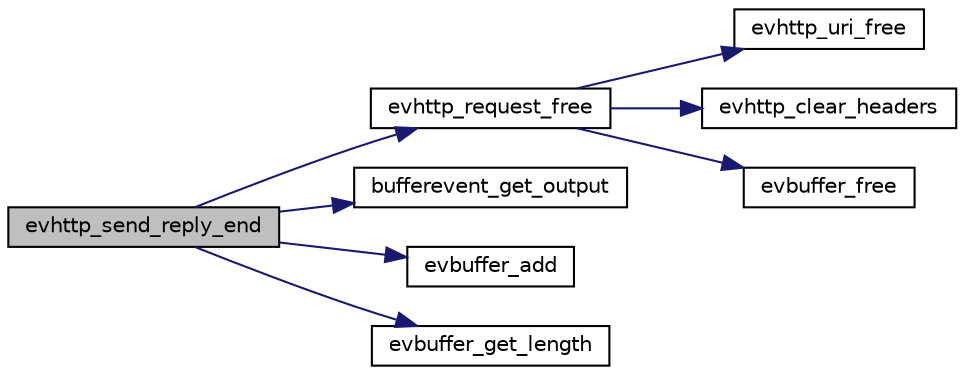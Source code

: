 digraph "evhttp_send_reply_end"
{
 // LATEX_PDF_SIZE
  edge [fontname="Helvetica",fontsize="10",labelfontname="Helvetica",labelfontsize="10"];
  node [fontname="Helvetica",fontsize="10",shape=record];
  rankdir="LR";
  Node136 [label="evhttp_send_reply_end",height=0.2,width=0.4,color="black", fillcolor="grey75", style="filled", fontcolor="black",tooltip=" "];
  Node136 -> Node137 [color="midnightblue",fontsize="10",style="solid",fontname="Helvetica"];
  Node137 [label="evhttp_request_free",height=0.2,width=0.4,color="black", fillcolor="white", style="filled",URL="$http_8h.html#a740defd3a36e3d609a362cee96508402",tooltip=" "];
  Node137 -> Node138 [color="midnightblue",fontsize="10",style="solid",fontname="Helvetica"];
  Node138 [label="evhttp_uri_free",height=0.2,width=0.4,color="black", fillcolor="white", style="filled",URL="$http_8h.html#a656211357bacf7fae9d09d2d23f7f4b0",tooltip=" "];
  Node137 -> Node139 [color="midnightblue",fontsize="10",style="solid",fontname="Helvetica"];
  Node139 [label="evhttp_clear_headers",height=0.2,width=0.4,color="black", fillcolor="white", style="filled",URL="$http_8h.html#ad2399662cdf2e300251d4330c649ac77",tooltip=" "];
  Node137 -> Node140 [color="midnightblue",fontsize="10",style="solid",fontname="Helvetica"];
  Node140 [label="evbuffer_free",height=0.2,width=0.4,color="black", fillcolor="white", style="filled",URL="$buffer_8h.html#ab255015b91f7b43ba09d8f9da54ed865",tooltip=" "];
  Node136 -> Node141 [color="midnightblue",fontsize="10",style="solid",fontname="Helvetica"];
  Node141 [label="bufferevent_get_output",height=0.2,width=0.4,color="black", fillcolor="white", style="filled",URL="$bufferevent_8h.html#ac6e45fa1fc577c4f0e6c4689e72c0a15",tooltip=" "];
  Node136 -> Node142 [color="midnightblue",fontsize="10",style="solid",fontname="Helvetica"];
  Node142 [label="evbuffer_add",height=0.2,width=0.4,color="black", fillcolor="white", style="filled",URL="$buffer_8h.html#a8abedc30187fe00d86b7b1cc4d3ce643",tooltip=" "];
  Node136 -> Node143 [color="midnightblue",fontsize="10",style="solid",fontname="Helvetica"];
  Node143 [label="evbuffer_get_length",height=0.2,width=0.4,color="black", fillcolor="white", style="filled",URL="$buffer_8h.html#a808db707e84e20229b2aafdcaba6c708",tooltip=" "];
}
